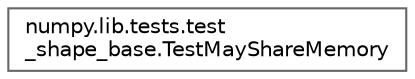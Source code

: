 digraph "Graphical Class Hierarchy"
{
 // LATEX_PDF_SIZE
  bgcolor="transparent";
  edge [fontname=Helvetica,fontsize=10,labelfontname=Helvetica,labelfontsize=10];
  node [fontname=Helvetica,fontsize=10,shape=box,height=0.2,width=0.4];
  rankdir="LR";
  Node0 [id="Node000000",label="numpy.lib.tests.test\l_shape_base.TestMayShareMemory",height=0.2,width=0.4,color="grey40", fillcolor="white", style="filled",URL="$df/dd4/classnumpy_1_1lib_1_1tests_1_1test__shape__base_1_1TestMayShareMemory.html",tooltip=" "];
}
